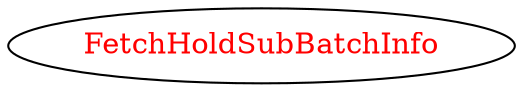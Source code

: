 digraph dependencyGraph {
 concentrate=true;
 ranksep="2.0";
 rankdir="LR"; 
 splines="ortho";
"FetchHoldSubBatchInfo" [fontcolor="red"];
}